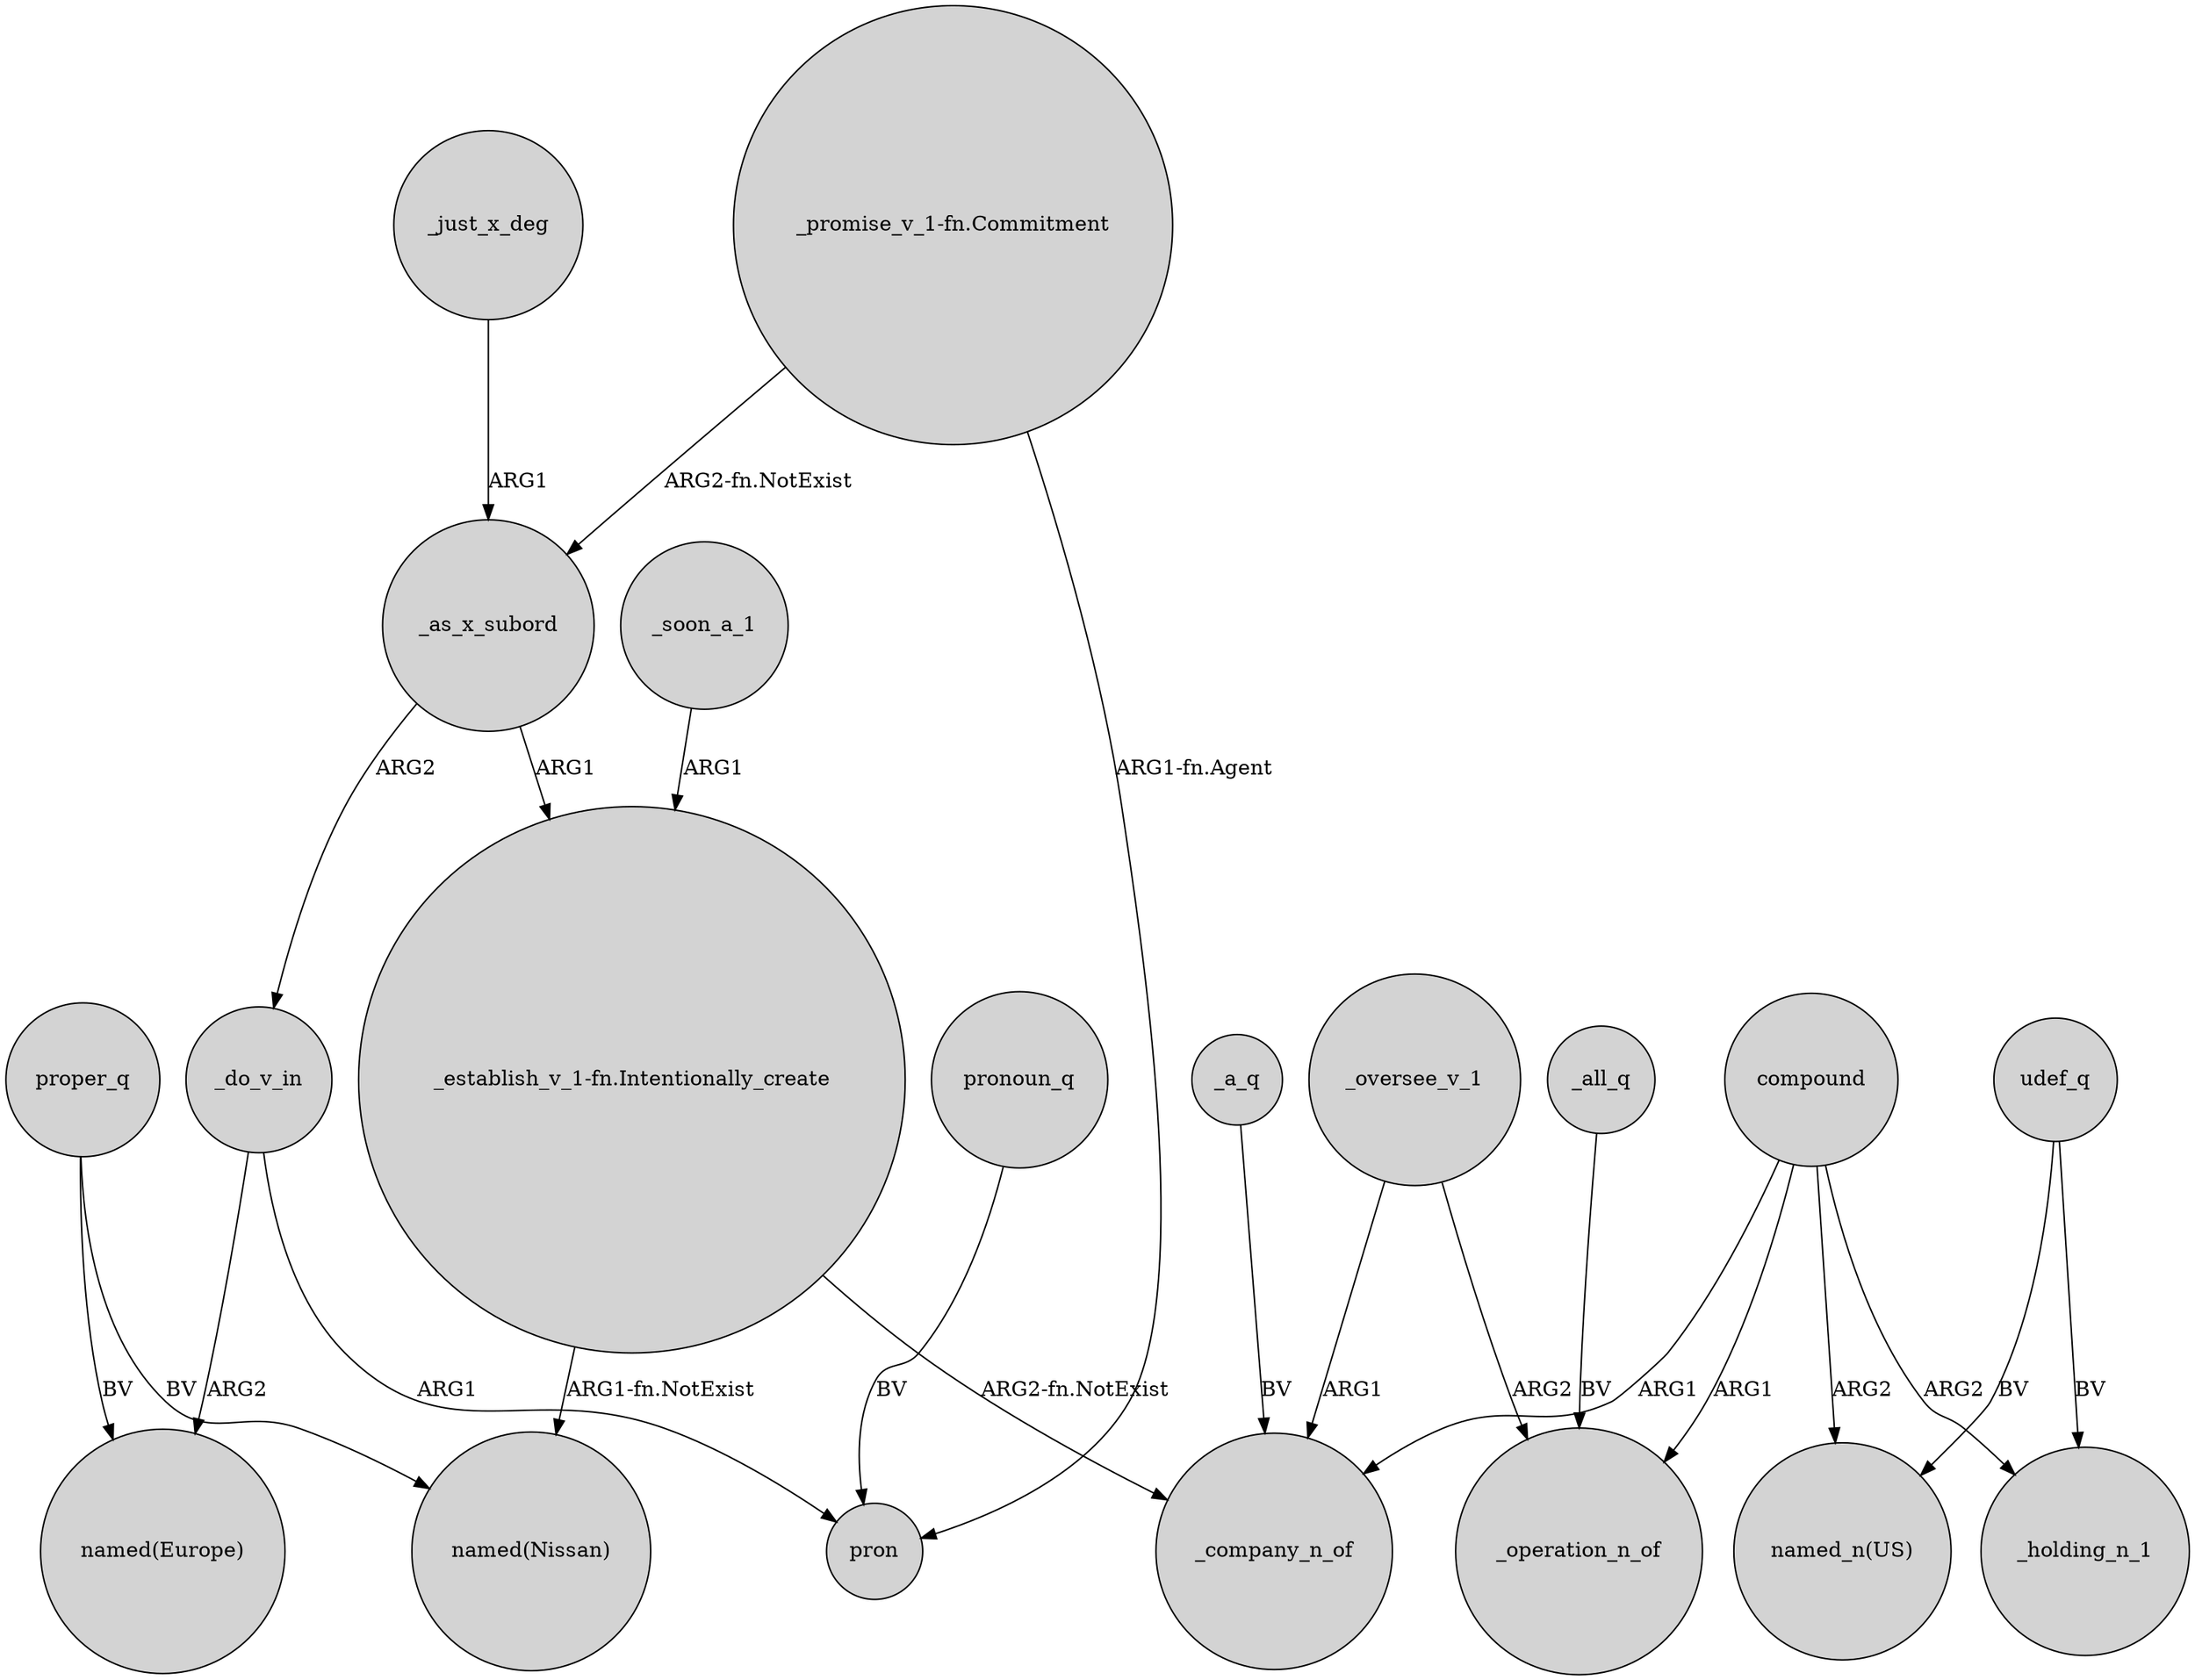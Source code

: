 digraph {
	node [shape=circle style=filled]
	"_establish_v_1-fn.Intentionally_create" -> "named(Nissan)" [label="ARG1-fn.NotExist"]
	_just_x_deg -> _as_x_subord [label=ARG1]
	compound -> _operation_n_of [label=ARG1]
	_oversee_v_1 -> _operation_n_of [label=ARG2]
	udef_q -> "named_n(US)" [label=BV]
	_do_v_in -> pron [label=ARG1]
	"_promise_v_1-fn.Commitment" -> pron [label="ARG1-fn.Agent"]
	_oversee_v_1 -> _company_n_of [label=ARG1]
	compound -> _holding_n_1 [label=ARG2]
	compound -> "named_n(US)" [label=ARG2]
	_soon_a_1 -> "_establish_v_1-fn.Intentionally_create" [label=ARG1]
	compound -> _company_n_of [label=ARG1]
	pronoun_q -> pron [label=BV]
	proper_q -> "named(Nissan)" [label=BV]
	proper_q -> "named(Europe)" [label=BV]
	"_establish_v_1-fn.Intentionally_create" -> _company_n_of [label="ARG2-fn.NotExist"]
	_a_q -> _company_n_of [label=BV]
	_as_x_subord -> _do_v_in [label=ARG2]
	_do_v_in -> "named(Europe)" [label=ARG2]
	udef_q -> _holding_n_1 [label=BV]
	_all_q -> _operation_n_of [label=BV]
	_as_x_subord -> "_establish_v_1-fn.Intentionally_create" [label=ARG1]
	"_promise_v_1-fn.Commitment" -> _as_x_subord [label="ARG2-fn.NotExist"]
}
